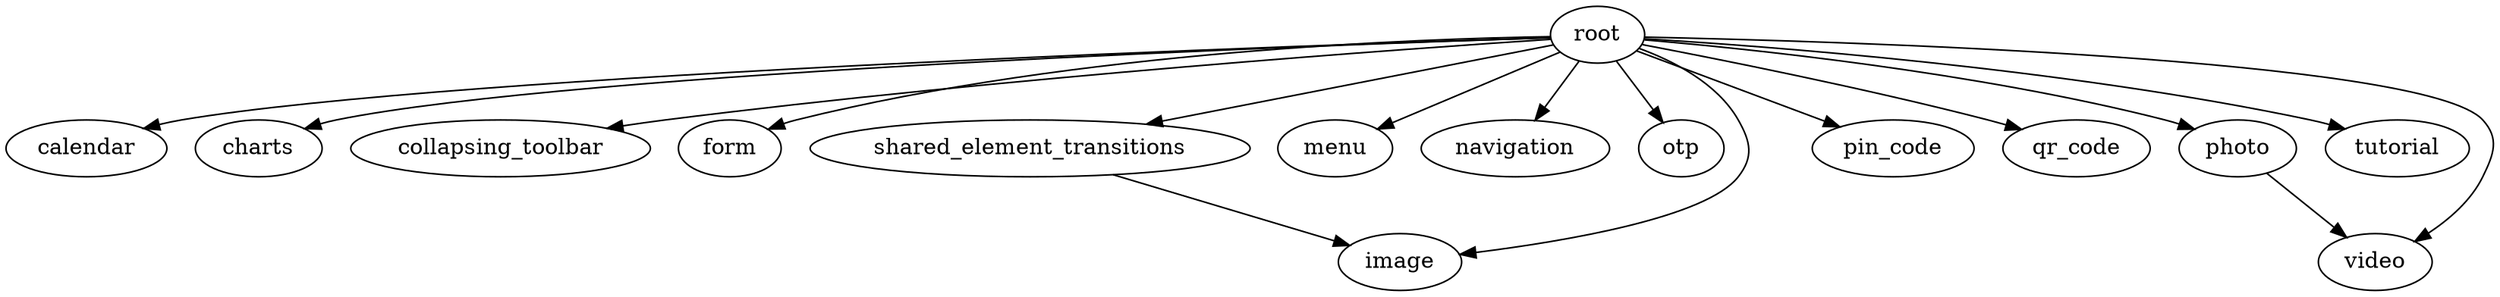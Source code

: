 digraph {
calendar
charts
collapsing_toolbar
form
image
menu
navigation
otp
photo
pin_code
qr_code
root
shared_element_transitions
tutorial
video
photo -> video
root -> calendar
root -> charts
root -> collapsing_toolbar
root -> form
root -> image
root -> menu
root -> navigation
root -> otp
root -> photo
root -> pin_code
root -> qr_code
root -> shared_element_transitions
root -> tutorial
root -> video
shared_element_transitions -> image
}
